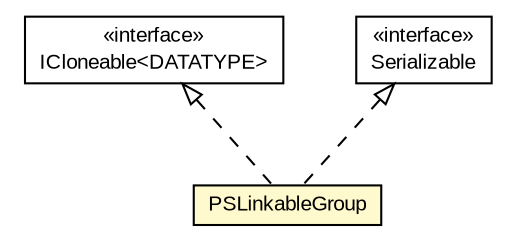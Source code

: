#!/usr/local/bin/dot
#
# Class diagram 
# Generated by UMLGraph version 5.1 (http://www.umlgraph.org/)
#

digraph G {
	edge [fontname="arial",fontsize=10,labelfontname="arial",labelfontsize=10];
	node [fontname="arial",fontsize=10,shape=plaintext];
	nodesep=0.25;
	ranksep=0.5;
	// com.helger.schematron.pure.model.PSLinkableGroup
	c7723 [label=<<table title="com.helger.schematron.pure.model.PSLinkableGroup" border="0" cellborder="1" cellspacing="0" cellpadding="2" port="p" bgcolor="lemonChiffon" href="./PSLinkableGroup.html">
		<tr><td><table border="0" cellspacing="0" cellpadding="1">
<tr><td align="center" balign="center"> PSLinkableGroup </td></tr>
		</table></td></tr>
		</table>>, fontname="arial", fontcolor="black", fontsize=10.0];
	//com.helger.schematron.pure.model.PSLinkableGroup implements com.helger.commons.ICloneable<DATATYPE>
	c7792:p -> c7723:p [dir=back,arrowtail=empty,style=dashed];
	//com.helger.schematron.pure.model.PSLinkableGroup implements java.io.Serializable
	c7793:p -> c7723:p [dir=back,arrowtail=empty,style=dashed];
	// java.io.Serializable
	c7793 [label=<<table title="java.io.Serializable" border="0" cellborder="1" cellspacing="0" cellpadding="2" port="p" href="http://download.oracle.com/javase/6/docs/api/java/io/Serializable.html">
		<tr><td><table border="0" cellspacing="0" cellpadding="1">
<tr><td align="center" balign="center"> &#171;interface&#187; </td></tr>
<tr><td align="center" balign="center"> Serializable </td></tr>
		</table></td></tr>
		</table>>, fontname="arial", fontcolor="black", fontsize=10.0];
	// com.helger.commons.ICloneable<DATATYPE>
	c7792 [label=<<table title="com.helger.commons.ICloneable" border="0" cellborder="1" cellspacing="0" cellpadding="2" port="p">
		<tr><td><table border="0" cellspacing="0" cellpadding="1">
<tr><td align="center" balign="center"> &#171;interface&#187; </td></tr>
<tr><td align="center" balign="center"> ICloneable&lt;DATATYPE&gt; </td></tr>
		</table></td></tr>
		</table>>, fontname="arial", fontcolor="black", fontsize=10.0];
}

